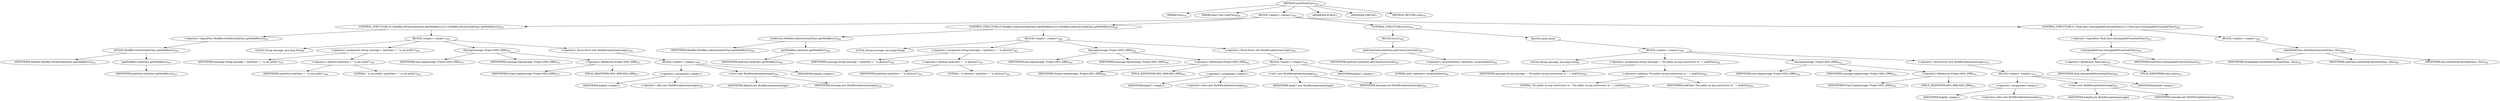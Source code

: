 digraph "checkTaskClass" {  
"1674" [label = <(METHOD,checkTaskClass)<SUB>934</SUB>> ]
"76" [label = <(PARAM,this)<SUB>934</SUB>> ]
"1675" [label = <(PARAM,final Class taskClass)<SUB>934</SUB>> ]
"1676" [label = <(BLOCK,&lt;empty&gt;,&lt;empty&gt;)<SUB>934</SUB>> ]
"1677" [label = <(CONTROL_STRUCTURE,if (!Modifier.isPublic(taskClass.getModifiers())),if (!Modifier.isPublic(taskClass.getModifiers())))<SUB>935</SUB>> ]
"1678" [label = <(&lt;operator&gt;.logicalNot,!Modifier.isPublic(taskClass.getModifiers()))<SUB>935</SUB>> ]
"1679" [label = <(isPublic,Modifier.isPublic(taskClass.getModifiers()))<SUB>935</SUB>> ]
"1680" [label = <(IDENTIFIER,Modifier,Modifier.isPublic(taskClass.getModifiers()))<SUB>935</SUB>> ]
"1681" [label = <(getModifiers,taskClass.getModifiers())<SUB>935</SUB>> ]
"1682" [label = <(IDENTIFIER,taskClass,taskClass.getModifiers())<SUB>935</SUB>> ]
"1683" [label = <(BLOCK,&lt;empty&gt;,&lt;empty&gt;)<SUB>935</SUB>> ]
"1684" [label = <(LOCAL,String message: java.lang.String)> ]
"1685" [label = <(&lt;operator&gt;.assignment,String message = taskClass + &quot; is not public&quot;)<SUB>936</SUB>> ]
"1686" [label = <(IDENTIFIER,message,String message = taskClass + &quot; is not public&quot;)<SUB>936</SUB>> ]
"1687" [label = <(&lt;operator&gt;.addition,taskClass + &quot; is not public&quot;)<SUB>936</SUB>> ]
"1688" [label = <(IDENTIFIER,taskClass,taskClass + &quot; is not public&quot;)<SUB>936</SUB>> ]
"1689" [label = <(LITERAL,&quot; is not public&quot;,taskClass + &quot; is not public&quot;)<SUB>936</SUB>> ]
"1690" [label = <(log,log(message, Project.MSG_ERR))<SUB>937</SUB>> ]
"75" [label = <(IDENTIFIER,this,log(message, Project.MSG_ERR))<SUB>937</SUB>> ]
"1691" [label = <(IDENTIFIER,message,log(message, Project.MSG_ERR))<SUB>937</SUB>> ]
"1692" [label = <(&lt;operator&gt;.fieldAccess,Project.MSG_ERR)<SUB>937</SUB>> ]
"1693" [label = <(IDENTIFIER,Project,log(message, Project.MSG_ERR))<SUB>937</SUB>> ]
"1694" [label = <(FIELD_IDENTIFIER,MSG_ERR,MSG_ERR)<SUB>937</SUB>> ]
"1695" [label = <(&lt;operator&gt;.throw,throw new BuildException(message);)<SUB>938</SUB>> ]
"1696" [label = <(BLOCK,&lt;empty&gt;,&lt;empty&gt;)<SUB>938</SUB>> ]
"1697" [label = <(&lt;operator&gt;.assignment,&lt;empty&gt;)> ]
"1698" [label = <(IDENTIFIER,$obj26,&lt;empty&gt;)> ]
"1699" [label = <(&lt;operator&gt;.alloc,new BuildException(message))<SUB>938</SUB>> ]
"1700" [label = <(&lt;init&gt;,new BuildException(message))<SUB>938</SUB>> ]
"1701" [label = <(IDENTIFIER,$obj26,new BuildException(message))> ]
"1702" [label = <(IDENTIFIER,message,new BuildException(message))<SUB>938</SUB>> ]
"1703" [label = <(IDENTIFIER,$obj26,&lt;empty&gt;)> ]
"1704" [label = <(CONTROL_STRUCTURE,if (Modifier.isAbstract(taskClass.getModifiers())),if (Modifier.isAbstract(taskClass.getModifiers())))<SUB>940</SUB>> ]
"1705" [label = <(isAbstract,Modifier.isAbstract(taskClass.getModifiers()))<SUB>940</SUB>> ]
"1706" [label = <(IDENTIFIER,Modifier,Modifier.isAbstract(taskClass.getModifiers()))<SUB>940</SUB>> ]
"1707" [label = <(getModifiers,taskClass.getModifiers())<SUB>940</SUB>> ]
"1708" [label = <(IDENTIFIER,taskClass,taskClass.getModifiers())<SUB>940</SUB>> ]
"1709" [label = <(BLOCK,&lt;empty&gt;,&lt;empty&gt;)<SUB>940</SUB>> ]
"1710" [label = <(LOCAL,String message: java.lang.String)> ]
"1711" [label = <(&lt;operator&gt;.assignment,String message = taskClass + &quot; is abstract&quot;)<SUB>941</SUB>> ]
"1712" [label = <(IDENTIFIER,message,String message = taskClass + &quot; is abstract&quot;)<SUB>941</SUB>> ]
"1713" [label = <(&lt;operator&gt;.addition,taskClass + &quot; is abstract&quot;)<SUB>941</SUB>> ]
"1714" [label = <(IDENTIFIER,taskClass,taskClass + &quot; is abstract&quot;)<SUB>941</SUB>> ]
"1715" [label = <(LITERAL,&quot; is abstract&quot;,taskClass + &quot; is abstract&quot;)<SUB>941</SUB>> ]
"1716" [label = <(log,log(message, Project.MSG_ERR))<SUB>942</SUB>> ]
"77" [label = <(IDENTIFIER,this,log(message, Project.MSG_ERR))<SUB>942</SUB>> ]
"1717" [label = <(IDENTIFIER,message,log(message, Project.MSG_ERR))<SUB>942</SUB>> ]
"1718" [label = <(&lt;operator&gt;.fieldAccess,Project.MSG_ERR)<SUB>942</SUB>> ]
"1719" [label = <(IDENTIFIER,Project,log(message, Project.MSG_ERR))<SUB>942</SUB>> ]
"1720" [label = <(FIELD_IDENTIFIER,MSG_ERR,MSG_ERR)<SUB>942</SUB>> ]
"1721" [label = <(&lt;operator&gt;.throw,throw new BuildException(message);)<SUB>943</SUB>> ]
"1722" [label = <(BLOCK,&lt;empty&gt;,&lt;empty&gt;)<SUB>943</SUB>> ]
"1723" [label = <(&lt;operator&gt;.assignment,&lt;empty&gt;)> ]
"1724" [label = <(IDENTIFIER,$obj27,&lt;empty&gt;)> ]
"1725" [label = <(&lt;operator&gt;.alloc,new BuildException(message))<SUB>943</SUB>> ]
"1726" [label = <(&lt;init&gt;,new BuildException(message))<SUB>943</SUB>> ]
"1727" [label = <(IDENTIFIER,$obj27,new BuildException(message))> ]
"1728" [label = <(IDENTIFIER,message,new BuildException(message))<SUB>943</SUB>> ]
"1729" [label = <(IDENTIFIER,$obj27,&lt;empty&gt;)> ]
"1730" [label = <(CONTROL_STRUCTURE,try,try)<SUB>945</SUB>> ]
"1731" [label = <(BLOCK,try,try)<SUB>945</SUB>> ]
"1732" [label = <(getConstructor,taskClass.getConstructor(null))<SUB>946</SUB>> ]
"1733" [label = <(IDENTIFIER,taskClass,taskClass.getConstructor(null))<SUB>946</SUB>> ]
"1734" [label = <(&lt;operator&gt;.arrayInitializer,&lt;operator&gt;.arrayInitializer)<SUB>946</SUB>> ]
"1735" [label = <(LITERAL,null,&lt;operator&gt;.arrayInitializer)<SUB>946</SUB>> ]
"1736" [label = <(BLOCK,catch,catch)> ]
"1737" [label = <(BLOCK,&lt;empty&gt;,&lt;empty&gt;)<SUB>949</SUB>> ]
"1738" [label = <(LOCAL,String message: java.lang.String)> ]
"1739" [label = <(&lt;operator&gt;.assignment,String message = &quot;No public no-arg constructor in &quot; + taskClass)<SUB>950</SUB>> ]
"1740" [label = <(IDENTIFIER,message,String message = &quot;No public no-arg constructor in &quot; + taskClass)<SUB>950</SUB>> ]
"1741" [label = <(&lt;operator&gt;.addition,&quot;No public no-arg constructor in &quot; + taskClass)<SUB>950</SUB>> ]
"1742" [label = <(LITERAL,&quot;No public no-arg constructor in &quot;,&quot;No public no-arg constructor in &quot; + taskClass)<SUB>950</SUB>> ]
"1743" [label = <(IDENTIFIER,taskClass,&quot;No public no-arg constructor in &quot; + taskClass)<SUB>951</SUB>> ]
"1744" [label = <(log,log(message, Project.MSG_ERR))<SUB>952</SUB>> ]
"78" [label = <(IDENTIFIER,this,log(message, Project.MSG_ERR))<SUB>952</SUB>> ]
"1745" [label = <(IDENTIFIER,message,log(message, Project.MSG_ERR))<SUB>952</SUB>> ]
"1746" [label = <(&lt;operator&gt;.fieldAccess,Project.MSG_ERR)<SUB>952</SUB>> ]
"1747" [label = <(IDENTIFIER,Project,log(message, Project.MSG_ERR))<SUB>952</SUB>> ]
"1748" [label = <(FIELD_IDENTIFIER,MSG_ERR,MSG_ERR)<SUB>952</SUB>> ]
"1749" [label = <(&lt;operator&gt;.throw,throw new BuildException(message);)<SUB>953</SUB>> ]
"1750" [label = <(BLOCK,&lt;empty&gt;,&lt;empty&gt;)<SUB>953</SUB>> ]
"1751" [label = <(&lt;operator&gt;.assignment,&lt;empty&gt;)> ]
"1752" [label = <(IDENTIFIER,$obj28,&lt;empty&gt;)> ]
"1753" [label = <(&lt;operator&gt;.alloc,new BuildException(message))<SUB>953</SUB>> ]
"1754" [label = <(&lt;init&gt;,new BuildException(message))<SUB>953</SUB>> ]
"1755" [label = <(IDENTIFIER,$obj28,new BuildException(message))> ]
"1756" [label = <(IDENTIFIER,message,new BuildException(message))<SUB>953</SUB>> ]
"1757" [label = <(IDENTIFIER,$obj28,&lt;empty&gt;)> ]
"1758" [label = <(CONTROL_STRUCTURE,if (!Task.class.isAssignableFrom(taskClass)),if (!Task.class.isAssignableFrom(taskClass)))<SUB>955</SUB>> ]
"1759" [label = <(&lt;operator&gt;.logicalNot,!Task.class.isAssignableFrom(taskClass))<SUB>955</SUB>> ]
"1760" [label = <(isAssignableFrom,isAssignableFrom(taskClass))<SUB>955</SUB>> ]
"1761" [label = <(&lt;operator&gt;.fieldAccess,Task.class)<SUB>955</SUB>> ]
"1762" [label = <(IDENTIFIER,Task,isAssignableFrom(taskClass))<SUB>955</SUB>> ]
"1763" [label = <(FIELD_IDENTIFIER,class,class)<SUB>955</SUB>> ]
"1764" [label = <(IDENTIFIER,taskClass,isAssignableFrom(taskClass))<SUB>955</SUB>> ]
"1765" [label = <(BLOCK,&lt;empty&gt;,&lt;empty&gt;)<SUB>955</SUB>> ]
"1766" [label = <(checkTaskClass,checkTaskClass(taskClass, this))<SUB>956</SUB>> ]
"1767" [label = <(IDENTIFIER,TaskAdapter,checkTaskClass(taskClass, this))<SUB>956</SUB>> ]
"1768" [label = <(IDENTIFIER,taskClass,checkTaskClass(taskClass, this))<SUB>956</SUB>> ]
"79" [label = <(IDENTIFIER,this,checkTaskClass(taskClass, this))<SUB>956</SUB>> ]
"1769" [label = <(MODIFIER,PUBLIC)> ]
"1770" [label = <(MODIFIER,VIRTUAL)> ]
"1771" [label = <(METHOD_RETURN,void)<SUB>934</SUB>> ]
  "1674" -> "76" 
  "1674" -> "1675" 
  "1674" -> "1676" 
  "1674" -> "1769" 
  "1674" -> "1770" 
  "1674" -> "1771" 
  "1676" -> "1677" 
  "1676" -> "1704" 
  "1676" -> "1730" 
  "1676" -> "1758" 
  "1677" -> "1678" 
  "1677" -> "1683" 
  "1678" -> "1679" 
  "1679" -> "1680" 
  "1679" -> "1681" 
  "1681" -> "1682" 
  "1683" -> "1684" 
  "1683" -> "1685" 
  "1683" -> "1690" 
  "1683" -> "1695" 
  "1685" -> "1686" 
  "1685" -> "1687" 
  "1687" -> "1688" 
  "1687" -> "1689" 
  "1690" -> "75" 
  "1690" -> "1691" 
  "1690" -> "1692" 
  "1692" -> "1693" 
  "1692" -> "1694" 
  "1695" -> "1696" 
  "1696" -> "1697" 
  "1696" -> "1700" 
  "1696" -> "1703" 
  "1697" -> "1698" 
  "1697" -> "1699" 
  "1700" -> "1701" 
  "1700" -> "1702" 
  "1704" -> "1705" 
  "1704" -> "1709" 
  "1705" -> "1706" 
  "1705" -> "1707" 
  "1707" -> "1708" 
  "1709" -> "1710" 
  "1709" -> "1711" 
  "1709" -> "1716" 
  "1709" -> "1721" 
  "1711" -> "1712" 
  "1711" -> "1713" 
  "1713" -> "1714" 
  "1713" -> "1715" 
  "1716" -> "77" 
  "1716" -> "1717" 
  "1716" -> "1718" 
  "1718" -> "1719" 
  "1718" -> "1720" 
  "1721" -> "1722" 
  "1722" -> "1723" 
  "1722" -> "1726" 
  "1722" -> "1729" 
  "1723" -> "1724" 
  "1723" -> "1725" 
  "1726" -> "1727" 
  "1726" -> "1728" 
  "1730" -> "1731" 
  "1730" -> "1736" 
  "1731" -> "1732" 
  "1732" -> "1733" 
  "1732" -> "1734" 
  "1734" -> "1735" 
  "1736" -> "1737" 
  "1737" -> "1738" 
  "1737" -> "1739" 
  "1737" -> "1744" 
  "1737" -> "1749" 
  "1739" -> "1740" 
  "1739" -> "1741" 
  "1741" -> "1742" 
  "1741" -> "1743" 
  "1744" -> "78" 
  "1744" -> "1745" 
  "1744" -> "1746" 
  "1746" -> "1747" 
  "1746" -> "1748" 
  "1749" -> "1750" 
  "1750" -> "1751" 
  "1750" -> "1754" 
  "1750" -> "1757" 
  "1751" -> "1752" 
  "1751" -> "1753" 
  "1754" -> "1755" 
  "1754" -> "1756" 
  "1758" -> "1759" 
  "1758" -> "1765" 
  "1759" -> "1760" 
  "1760" -> "1761" 
  "1760" -> "1764" 
  "1761" -> "1762" 
  "1761" -> "1763" 
  "1765" -> "1766" 
  "1766" -> "1767" 
  "1766" -> "1768" 
  "1766" -> "79" 
}
